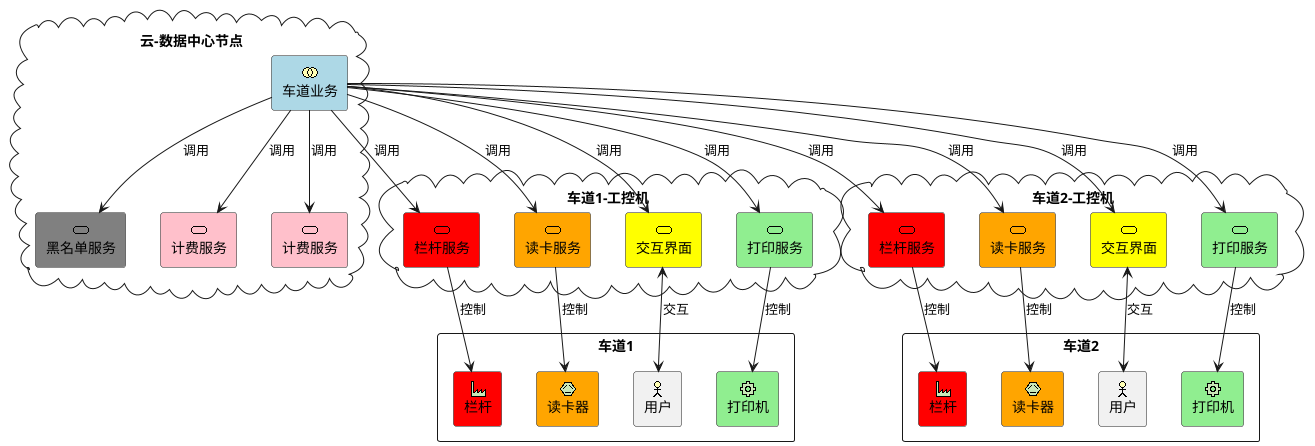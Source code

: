 @startuml mtc-cloud-lanes
rectangle 车道1 {
    archimate  "用户" as user1 <<business-actor>>
    archimate #lightgreen "打印机"  as printer1 <<physical-equipment>>
    archimate #red "栏杆"  as brake1 <<physical-facility>>
    archimate #orange "读卡器"  as reader1 <<physical-material>>
}

rectangle 车道2 {
    archimate  "用户" as user2 <<business-actor>>
    archimate #lightgreen "打印机"  as printer2 <<physical-equipment>>
    archimate #red "栏杆"  as brake2 <<physical-facility>>
    archimate #orange "读卡器"  as reader2 <<physical-material>>
}

cloud 云-数据中心节点 {
    archimate  #LightBlue "车道业务" as bizLogic <<business-collaboration>>

    archimate  #grey  "黑名单服务" as blservice <<service>>
    archimate  #pink  "计费服务" as biservice1 <<service>>
    archimate  #pink  "计费服务" as biservice2 <<service>>

}

cloud 车道1-工控机 {
    archimate  #red  "栏杆服务" as brakeservice1 <<service>>
    archimate  #orange  "读卡服务" as readerservice1 <<service>>
    archimate  #Yellow  "交互界面" as ui1 <<service>>
    archimate  #lightgreen  "打印服务" as printerservice1 <<service>>
}

cloud 车道2-工控机 {
    archimate  #red  "栏杆服务" as brakeservice2 <<service>>
    archimate  #orange  "读卡服务" as readerservice2 <<service>>
    archimate  #Yellow  "交互界面" as ui2 <<service>>
    archimate  #lightgreen  "打印服务" as printerservice2 <<service>>
}



bizLogic -down-> ui1 : 调用
ui1 <-down-> user1 : 交互

bizLogic -down-> printerservice1 : 调用
printerservice1 -down-> printer1 : 控制

bizLogic -down-> readerservice1 : 调用
readerservice1 -down-> reader1 :控制

bizLogic -down-> brakeservice1 : 调用
brakeservice1 -down-> brake1 : 控制


bizLogic -down-> blservice : 调用
bizLogic -down-> biservice2 : 调用


bizLogic -down-> ui2 : 调用
ui2 <-down-> user2 : 交互

bizLogic -down-> printerservice2 : 调用
printerservice2 -down-> printer2 : 控制

bizLogic -down-> readerservice2 : 调用
readerservice2 -down-> reader2 :控制

bizLogic -down-> brakeservice2 : 调用
brakeservice2 -down-> brake2 : 控制

bizLogic -down-> biservice1 : 调用

@enduml